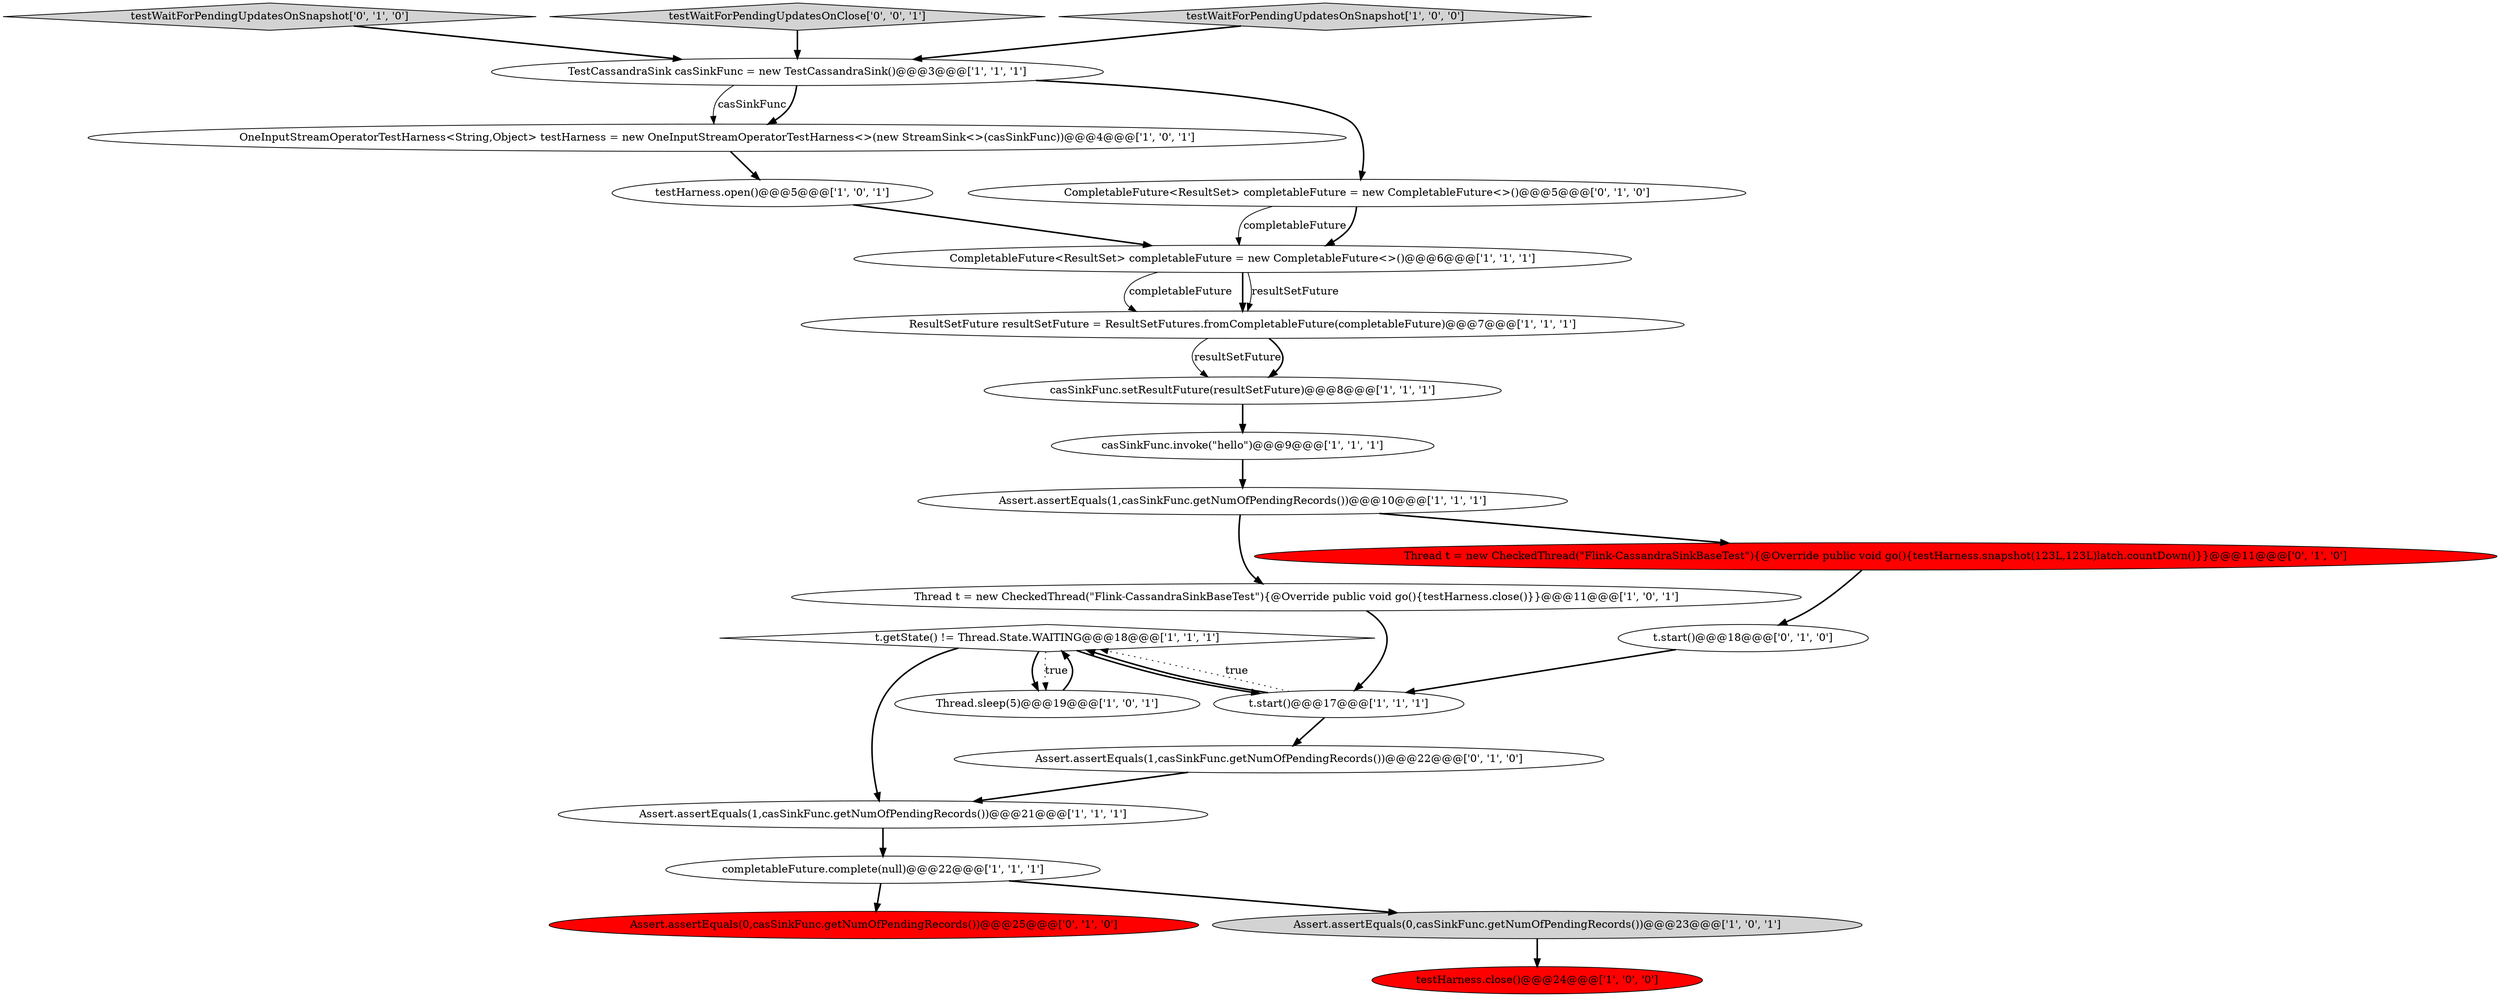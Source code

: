 digraph {
7 [style = filled, label = "testHarness.close()@@@24@@@['1', '0', '0']", fillcolor = red, shape = ellipse image = "AAA1AAABBB1BBB"];
0 [style = filled, label = "TestCassandraSink casSinkFunc = new TestCassandraSink()@@@3@@@['1', '1', '1']", fillcolor = white, shape = ellipse image = "AAA0AAABBB1BBB"];
10 [style = filled, label = "CompletableFuture<ResultSet> completableFuture = new CompletableFuture<>()@@@6@@@['1', '1', '1']", fillcolor = white, shape = ellipse image = "AAA0AAABBB1BBB"];
21 [style = filled, label = "Assert.assertEquals(0,casSinkFunc.getNumOfPendingRecords())@@@25@@@['0', '1', '0']", fillcolor = red, shape = ellipse image = "AAA1AAABBB2BBB"];
12 [style = filled, label = "Assert.assertEquals(0,casSinkFunc.getNumOfPendingRecords())@@@23@@@['1', '0', '1']", fillcolor = lightgray, shape = ellipse image = "AAA0AAABBB1BBB"];
13 [style = filled, label = "casSinkFunc.invoke(\"hello\")@@@9@@@['1', '1', '1']", fillcolor = white, shape = ellipse image = "AAA0AAABBB1BBB"];
8 [style = filled, label = "ResultSetFuture resultSetFuture = ResultSetFutures.fromCompletableFuture(completableFuture)@@@7@@@['1', '1', '1']", fillcolor = white, shape = ellipse image = "AAA0AAABBB1BBB"];
16 [style = filled, label = "t.getState() != Thread.State.WAITING@@@18@@@['1', '1', '1']", fillcolor = white, shape = diamond image = "AAA0AAABBB1BBB"];
4 [style = filled, label = "Thread t = new CheckedThread(\"Flink-CassandraSinkBaseTest\"){@Override public void go(){testHarness.close()}}@@@11@@@['1', '0', '1']", fillcolor = white, shape = ellipse image = "AAA0AAABBB1BBB"];
20 [style = filled, label = "Thread t = new CheckedThread(\"Flink-CassandraSinkBaseTest\"){@Override public void go(){testHarness.snapshot(123L,123L)latch.countDown()}}@@@11@@@['0', '1', '0']", fillcolor = red, shape = ellipse image = "AAA1AAABBB2BBB"];
2 [style = filled, label = "completableFuture.complete(null)@@@22@@@['1', '1', '1']", fillcolor = white, shape = ellipse image = "AAA0AAABBB1BBB"];
18 [style = filled, label = "testWaitForPendingUpdatesOnSnapshot['0', '1', '0']", fillcolor = lightgray, shape = diamond image = "AAA0AAABBB2BBB"];
6 [style = filled, label = "OneInputStreamOperatorTestHarness<String,Object> testHarness = new OneInputStreamOperatorTestHarness<>(new StreamSink<>(casSinkFunc))@@@4@@@['1', '0', '1']", fillcolor = white, shape = ellipse image = "AAA0AAABBB1BBB"];
9 [style = filled, label = "Assert.assertEquals(1,casSinkFunc.getNumOfPendingRecords())@@@21@@@['1', '1', '1']", fillcolor = white, shape = ellipse image = "AAA0AAABBB1BBB"];
22 [style = filled, label = "Assert.assertEquals(1,casSinkFunc.getNumOfPendingRecords())@@@22@@@['0', '1', '0']", fillcolor = white, shape = ellipse image = "AAA0AAABBB2BBB"];
23 [style = filled, label = "testWaitForPendingUpdatesOnClose['0', '0', '1']", fillcolor = lightgray, shape = diamond image = "AAA0AAABBB3BBB"];
17 [style = filled, label = "t.start()@@@18@@@['0', '1', '0']", fillcolor = white, shape = ellipse image = "AAA0AAABBB2BBB"];
11 [style = filled, label = "casSinkFunc.setResultFuture(resultSetFuture)@@@8@@@['1', '1', '1']", fillcolor = white, shape = ellipse image = "AAA0AAABBB1BBB"];
3 [style = filled, label = "testWaitForPendingUpdatesOnSnapshot['1', '0', '0']", fillcolor = lightgray, shape = diamond image = "AAA0AAABBB1BBB"];
15 [style = filled, label = "Thread.sleep(5)@@@19@@@['1', '0', '1']", fillcolor = white, shape = ellipse image = "AAA0AAABBB1BBB"];
19 [style = filled, label = "CompletableFuture<ResultSet> completableFuture = new CompletableFuture<>()@@@5@@@['0', '1', '0']", fillcolor = white, shape = ellipse image = "AAA0AAABBB2BBB"];
14 [style = filled, label = "t.start()@@@17@@@['1', '1', '1']", fillcolor = white, shape = ellipse image = "AAA0AAABBB1BBB"];
1 [style = filled, label = "testHarness.open()@@@5@@@['1', '0', '1']", fillcolor = white, shape = ellipse image = "AAA0AAABBB1BBB"];
5 [style = filled, label = "Assert.assertEquals(1,casSinkFunc.getNumOfPendingRecords())@@@10@@@['1', '1', '1']", fillcolor = white, shape = ellipse image = "AAA0AAABBB1BBB"];
14->16 [style = bold, label=""];
16->15 [style = bold, label=""];
0->6 [style = solid, label="casSinkFunc"];
4->14 [style = bold, label=""];
10->8 [style = solid, label="completableFuture"];
20->17 [style = bold, label=""];
5->20 [style = bold, label=""];
0->6 [style = bold, label=""];
9->2 [style = bold, label=""];
0->19 [style = bold, label=""];
19->10 [style = solid, label="completableFuture"];
22->9 [style = bold, label=""];
14->22 [style = bold, label=""];
8->11 [style = solid, label="resultSetFuture"];
19->10 [style = bold, label=""];
15->16 [style = bold, label=""];
23->0 [style = bold, label=""];
12->7 [style = bold, label=""];
2->12 [style = bold, label=""];
3->0 [style = bold, label=""];
14->16 [style = dotted, label="true"];
6->1 [style = bold, label=""];
10->8 [style = bold, label=""];
17->14 [style = bold, label=""];
2->21 [style = bold, label=""];
5->4 [style = bold, label=""];
11->13 [style = bold, label=""];
10->8 [style = solid, label="resultSetFuture"];
13->5 [style = bold, label=""];
16->14 [style = bold, label=""];
1->10 [style = bold, label=""];
8->11 [style = bold, label=""];
18->0 [style = bold, label=""];
16->9 [style = bold, label=""];
16->15 [style = dotted, label="true"];
}
